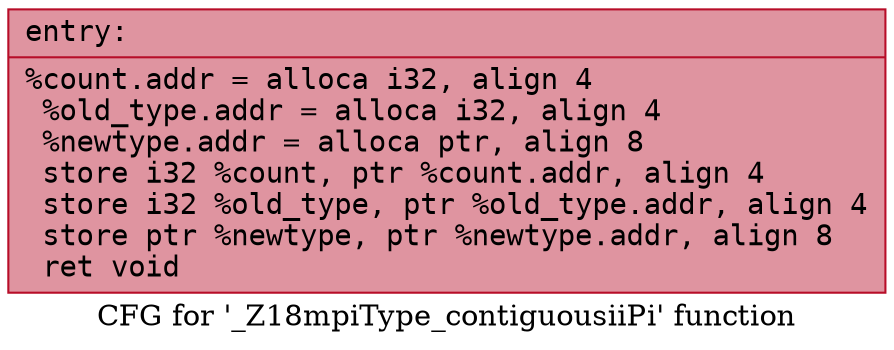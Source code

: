 digraph "CFG for '_Z18mpiType_contiguousiiPi' function" {
	label="CFG for '_Z18mpiType_contiguousiiPi' function";

	Node0x5606e00996d0 [shape=record,color="#b70d28ff", style=filled, fillcolor="#b70d2870" fontname="Courier",label="{entry:\l|  %count.addr = alloca i32, align 4\l  %old_type.addr = alloca i32, align 4\l  %newtype.addr = alloca ptr, align 8\l  store i32 %count, ptr %count.addr, align 4\l  store i32 %old_type, ptr %old_type.addr, align 4\l  store ptr %newtype, ptr %newtype.addr, align 8\l  ret void\l}"];
}
